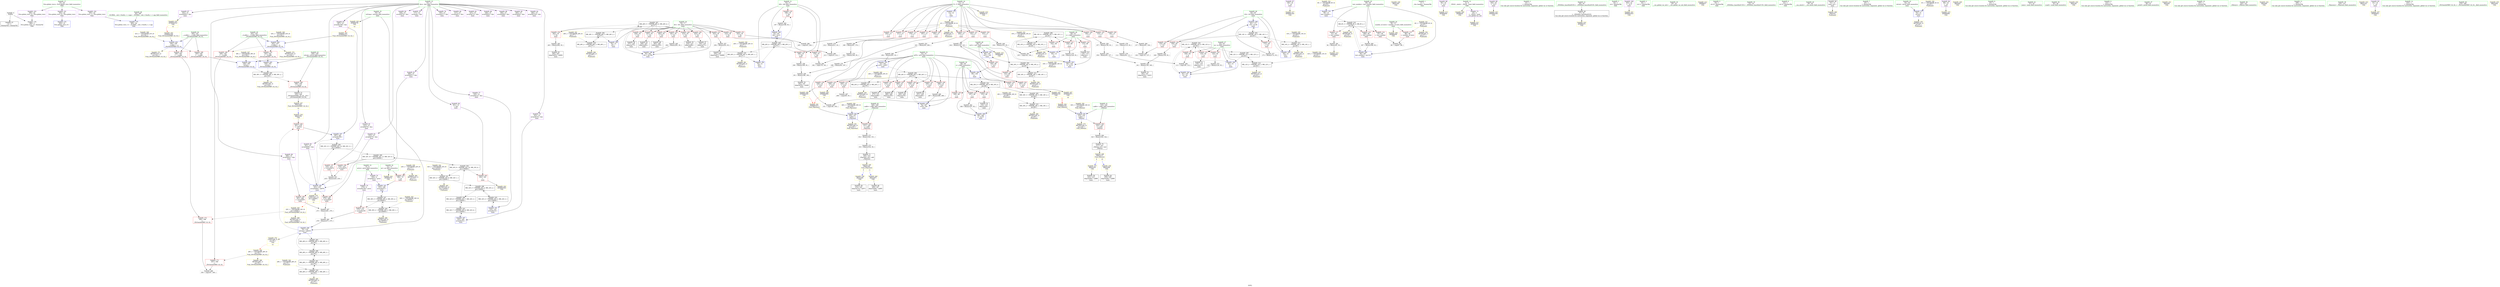 digraph "SVFG" {
	label="SVFG";

	Node0x55a9777dcea0 [shape=record,color=grey,label="{NodeID: 0\nNullPtr}"];
	Node0x55a9777dcea0 -> Node0x55a977801a90[style=solid];
	Node0x55a9777dcea0 -> Node0x55a97780a100[style=solid];
	Node0x55a97782b1d0 [shape=record,color=yellow,style=double,label="{NodeID: 346\n28V_1 = ENCHI(MR_28V_0)\npts\{79 \}\nFun[_ZSt3minIxERKT_S2_S2_]}"];
	Node0x55a97782b1d0 -> Node0x55a977809cc0[style=dashed];
	Node0x55a97782b1d0 -> Node0x55a97782d0c0[style=dashed];
	Node0x55a9778118b0 [shape=record,color=grey,label="{NodeID: 263\n263 = Binary(262, 93, )\n}"];
	Node0x55a9778118b0 -> Node0x55a9778035b0[style=solid];
	Node0x55a97780a470 [shape=record,color=blue,label="{NodeID: 180\n62\<--14\nm\<--\nmain\n}"];
	Node0x55a97780a470 -> Node0x55a977828370[style=dashed];
	Node0x55a977802470 [shape=record,color=purple,label="{NodeID: 97\n140\<--16\n\<--.str\nmain\n}"];
	Node0x55a977802470 -> Node0x55a97780d290[style=solid];
	Node0x55a9777ffcf0 [shape=record,color=green,label="{NodeID: 14\n8\<--9\nprice\<--price_field_insensitive\nGlob }"];
	Node0x55a9777ffcf0 -> Node0x55a977803d00[style=solid];
	Node0x55a9777ffcf0 -> Node0x55a977803dd0[style=solid];
	Node0x55a97782c8b0 [shape=record,color=yellow,style=double,label="{NodeID: 360\nRETMU(18V_2)\npts\{69 \}\nFun[main]}"];
	Node0x55a977812db0 [shape=record,color=grey,label="{NodeID: 277\n173 = Binary(172, 93, )\n}"];
	Node0x55a977812db0 -> Node0x55a97780abc0[style=solid];
	Node0x55a977805080 [shape=record,color=blue,label="{NodeID: 194\n76\<--14\ni61\<--\nmain\n}"];
	Node0x55a977805080 -> Node0x55a977822a70[style=dashed];
	Node0x55a977802040 [shape=record,color=red,label="{NodeID: 111\n187\<--13\n\<--P\nmain\n}"];
	Node0x55a977802040 -> Node0x55a977812930[style=solid];
	Node0x55a977800a00 [shape=record,color=green,label="{NodeID: 28\n64\<--65\ni16\<--i16_field_insensitive\nmain\n}"];
	Node0x55a977800a00 -> Node0x55a977807760[style=solid];
	Node0x55a977800a00 -> Node0x55a977807830[style=solid];
	Node0x55a977800a00 -> Node0x55a977807900[style=solid];
	Node0x55a977800a00 -> Node0x55a97780a7b0[style=solid];
	Node0x55a977800a00 -> Node0x55a97780abc0[style=solid];
	Node0x55a97782d550 [shape=record,color=yellow,style=double,label="{NodeID: 374\nCSMU(28V_5)\npts\{79 \}\nCS[]|{<s0>12}}"];
	Node0x55a97782d550:s0 -> Node0x55a97782b1d0[style=dashed,color=red];
	Node0x55a9778142b0 [shape=record,color=grey,label="{NodeID: 291\n105 = cmp(102, 104, )\n}"];
	Node0x55a977805be0 [shape=record,color=yellow,style=double,label="{NodeID: 208\nAPARM(56)\nCS[]}"];
	Node0x55a977807760 [shape=record,color=red,label="{NodeID: 125\n135\<--64\n\<--i16\nmain\n}"];
	Node0x55a977807760 -> Node0x55a9778139b0[style=solid];
	Node0x55a977801650 [shape=record,color=green,label="{NodeID: 42\n328\<--329\ni.addr\<--i.addr_field_insensitive\n_Z5prawyi\n}"];
	Node0x55a977801650 -> Node0x55a9778097e0[style=solid];
	Node0x55a977801650 -> Node0x55a977805700[style=solid];
	Node0x55a977822070 [shape=record,color=black,label="{NodeID: 305\nMR_18V_3 = PHI(MR_18V_5, MR_18V_2, )\npts\{69 \}\n}"];
	Node0x55a977822070 -> Node0x55a97780a950[style=dashed];
	Node0x55a977822070 -> Node0x55a977825670[style=dashed];
	Node0x55a97780d6a0 [shape=record,color=yellow,style=double,label="{NodeID: 222\nAPARM(302)\nCS[]}"];
	Node0x55a9778082c0 [shape=record,color=red,label="{NodeID: 139\n228\<--74\n\<--m55\nmain\n}"];
	Node0x55a9778082c0 -> Node0x55a97780d9e0[style=solid];
	Node0x55a977802e60 [shape=record,color=black,label="{NodeID: 56\n222\<--219\nidxprom69\<--call68\nmain\n}"];
	Node0x55a977826a70 [shape=record,color=black,label="{NodeID: 319\nMR_28V_2 = PHI(MR_28V_3, MR_28V_1, )\npts\{79 \}\n}"];
	Node0x55a977826a70 -> Node0x55a977820c70[style=dashed];
	Node0x55a977826a70 -> Node0x55a97782cd10[style=dashed];
	Node0x55a97780e040 [shape=record,color=yellow,style=double,label="{NodeID: 236\nARet(185)\nCS[]}"];
	Node0x55a977808e20 [shape=record,color=red,label="{NodeID: 153\n253\<--76\n\<--i61\nmain\n}"];
	Node0x55a977808e20 -> Node0x55a9778066b0[style=solid];
	Node0x55a9778039c0 [shape=record,color=black,label="{NodeID: 70\n317\<--323\n_Z4lewyi_ret\<--mul\n_Z4lewyi\n}"];
	Node0x55a9778039c0 -> Node0x55a97780f280[style=solid];
	Node0x55a97782a640 [shape=record,color=yellow,style=double,label="{NodeID: 333\n10V_1 = ENCHI(MR_10V_0)\npts\{61 \}\nFun[main]}"];
	Node0x55a97782a640 -> Node0x55a977824680[style=dashed];
	Node0x55a97780f520 [shape=record,color=grey,label="{NodeID: 250\n144 = Binary(142, 143, )\n}"];
	Node0x55a97780f520 -> Node0x55a97780a880[style=solid];
	Node0x55a977809980 [shape=record,color=red,label="{NodeID: 167\n348\<--340\n\<--__a.addr\n_ZSt3minIxERKT_S2_S2_\n}"];
	Node0x55a977809980 -> Node0x55a977809d90[style=solid];
	Node0x55a977804520 [shape=record,color=purple,label="{NodeID: 84\n238\<--10\narrayidx78\<--dyn\nmain\n}"];
	Node0x55a9777e0b00 [shape=record,color=green,label="{NodeID: 1\n7\<--1\n__dso_handle\<--dummyObj\nGlob }"];
	Node0x55a97782b2b0 [shape=record,color=yellow,style=double,label="{NodeID: 347\n39V_1 = ENCHI(MR_39V_0)\npts\{339 \}\nFun[_ZSt3minIxERKT_S2_S2_]}"];
	Node0x55a97782b2b0 -> Node0x55a977805970[style=dashed];
	Node0x55a97782b2b0 -> Node0x55a977805a40[style=dashed];
	Node0x55a977811a30 [shape=record,color=grey,label="{NodeID: 264\n323 = Binary(324, 322, )\n}"];
	Node0x55a977811a30 -> Node0x55a9778039c0[style=solid];
	Node0x55a97780a540 [shape=record,color=blue,label="{NodeID: 181\n120\<--122\narrayidx12\<--\nmain\n}"];
	Node0x55a97780a540 -> Node0x55a977828870[style=dashed];
	Node0x55a977802540 [shape=record,color=purple,label="{NodeID: 98\n94\<--18\n\<--.str.1\nmain\n}"];
	Node0x55a977802540 -> Node0x55a97780cf50[style=solid];
	Node0x55a9777ffdf0 [shape=record,color=green,label="{NodeID: 15\n10\<--12\ndyn\<--dyn_field_insensitive\nGlob }"];
	Node0x55a9777ffdf0 -> Node0x55a977803ea0[style=solid];
	Node0x55a9777ffdf0 -> Node0x55a977803f70[style=solid];
	Node0x55a9777ffdf0 -> Node0x55a977804040[style=solid];
	Node0x55a9777ffdf0 -> Node0x55a977804110[style=solid];
	Node0x55a9777ffdf0 -> Node0x55a9778041e0[style=solid];
	Node0x55a9777ffdf0 -> Node0x55a9778042b0[style=solid];
	Node0x55a9777ffdf0 -> Node0x55a977804380[style=solid];
	Node0x55a9777ffdf0 -> Node0x55a977804450[style=solid];
	Node0x55a9777ffdf0 -> Node0x55a977804520[style=solid];
	Node0x55a9777ffdf0 -> Node0x55a9778045f0[style=solid];
	Node0x55a9777ffdf0 -> Node0x55a9778046c0[style=solid];
	Node0x55a9777ffdf0 -> Node0x55a977804790[style=solid];
	Node0x55a9777ffdf0 -> Node0x55a977804860[style=solid];
	Node0x55a9777ffdf0 -> Node0x55a977804930[style=solid];
	Node0x55a9777ffdf0 -> Node0x55a977804a00[style=solid];
	Node0x55a9777ffdf0 -> Node0x55a977804ad0[style=solid];
	Node0x55a9777ffdf0 -> Node0x55a977804ba0[style=solid];
	Node0x55a9777ffdf0 -> Node0x55a977804c70[style=solid];
	Node0x55a9777ffdf0 -> Node0x55a977804d40[style=solid];
	Node0x55a97782c990 [shape=record,color=yellow,style=double,label="{NodeID: 361\nRETMU(20V_2)\npts\{71 \}\nFun[main]}"];
	Node0x55a977812f30 [shape=record,color=grey,label="{NodeID: 278\n111 = Binary(110, 93, )\n}"];
	Node0x55a977812f30 -> Node0x55a9778130b0[style=solid];
	Node0x55a977805150 [shape=record,color=blue,label="{NodeID: 195\n241\<--235\narrayidx80\<--add76\nmain\n}"];
	Node0x55a977805150 -> Node0x55a977809300[style=dashed];
	Node0x55a977805150 -> Node0x55a9778093d0[style=dashed];
	Node0x55a977805150 -> Node0x55a977809570[style=dashed];
	Node0x55a977805150 -> Node0x55a9778052f0[style=dashed];
	Node0x55a977805150 -> Node0x55a97781e970[style=dashed];
	Node0x55a977805150 -> Node0x55a97782d6b0[style=dashed];
	Node0x55a977802110 [shape=record,color=red,label="{NodeID: 112\n200\<--13\n\<--P\nmain\n}"];
	Node0x55a977802110 -> Node0x55a977805f30[style=solid];
	Node0x55a977800ad0 [shape=record,color=green,label="{NodeID: 29\n66\<--67\nm21\<--m21_field_insensitive\nmain\n}"];
	Node0x55a977800ad0 -> Node0x55a9778079d0[style=solid];
	Node0x55a977800ad0 -> Node0x55a977807aa0[style=solid];
	Node0x55a977800ad0 -> Node0x55a97780a880[style=solid];
	Node0x55a977800ad0 -> Node0x55a97780d360[style=solid];
	Node0x55a97782d6b0 [shape=record,color=yellow,style=double,label="{NodeID: 375\nCSMU(32V_11)\npts\{120000 \}\nCS[]|{<s0>12}}"];
	Node0x55a97782d6b0:s0 -> Node0x55a97782b0c0[style=dashed,color=red];
	Node0x55a977814430 [shape=record,color=grey,label="{NodeID: 292\n89 = cmp(87, 88, )\n}"];
	Node0x55a977805cb0 [shape=record,color=yellow,style=double,label="{NodeID: 209\nAPARM(4)\nCS[]}"];
	Node0x55a977807830 [shape=record,color=red,label="{NodeID: 126\n159\<--64\n\<--i16\nmain\n}"];
	Node0x55a977807830 -> Node0x55a977806230[style=solid];
	Node0x55a977801720 [shape=record,color=green,label="{NodeID: 43\n338\<--339\nretval\<--retval_field_insensitive\n_ZSt3minIxERKT_S2_S2_\n}"];
	Node0x55a977801720 -> Node0x55a9778098b0[style=solid];
	Node0x55a977801720 -> Node0x55a977805970[style=solid];
	Node0x55a977801720 -> Node0x55a977805a40[style=solid];
	Node0x55a977822570 [shape=record,color=black,label="{NodeID: 306\nMR_32V_6 = PHI(MR_32V_7, MR_32V_3, )\npts\{120000 \}\n}"];
	Node0x55a977822570 -> Node0x55a977821170[style=dashed];
	Node0x55a977822570 -> Node0x55a977827e70[style=dashed];
	Node0x55a97780d770 [shape=record,color=yellow,style=double,label="{NodeID: 223\nAPARM(184)\nCS[]}"];
	Node0x55a977808390 [shape=record,color=red,label="{NodeID: 140\n239\<--74\n\<--m55\nmain\n}"];
	Node0x55a977808390 -> Node0x55a9778031a0[style=solid];
	Node0x55a977802f30 [shape=record,color=black,label="{NodeID: 57\n226\<--225\nidxprom71\<--\nmain\n}"];
	Node0x55a977826f70 [shape=record,color=black,label="{NodeID: 320\nMR_30V_2 = PHI(MR_30V_3, MR_30V_1, )\npts\{90000 \}\n}"];
	Node0x55a977826f70 -> Node0x55a977829270[style=dashed];
	Node0x55a977826f70 -> Node0x55a97782cdf0[style=dashed];
	Node0x55a97780e0d0 [shape=record,color=yellow,style=double,label="{NodeID: 237\nARet(219)\nCS[]}"];
	Node0x55a97780e0d0 -> Node0x55a977802e60[style=solid];
	Node0x55a977808ef0 [shape=record,color=red,label="{NodeID: 154\n262\<--76\n\<--i61\nmain\n}"];
	Node0x55a977808ef0 -> Node0x55a9778118b0[style=solid];
	Node0x55a977803a90 [shape=record,color=black,label="{NodeID: 71\n326\<--333\n_Z5prawyi_ret\<--add\n_Z5prawyi\n}"];
	Node0x55a977803a90 -> Node0x55a97780eba0[style=solid];
	Node0x55a97782a720 [shape=record,color=yellow,style=double,label="{NodeID: 334\n12V_1 = ENCHI(MR_12V_0)\npts\{63 \}\nFun[main]}"];
	Node0x55a97782a720 -> Node0x55a977824770[style=dashed];
	Node0x55a97780f6a0 [shape=record,color=grey,label="{NodeID: 251\n235 = Binary(224, 234, )\n}"];
	Node0x55a97780f6a0 -> Node0x55a977805150[style=solid];
	Node0x55a977809a50 [shape=record,color=red,label="{NodeID: 168\n355\<--340\n\<--__a.addr\n_ZSt3minIxERKT_S2_S2_\n}"];
	Node0x55a977809a50 -> Node0x55a977805a40[style=solid];
	Node0x55a9778045f0 [shape=record,color=purple,label="{NodeID: 85\n241\<--10\narrayidx80\<--dyn\nmain\n}"];
	Node0x55a9778045f0 -> Node0x55a977805150[style=solid];
	Node0x55a9777e0b90 [shape=record,color=green,label="{NodeID: 2\n14\<--1\n\<--dummyObj\nCan only get source location for instruction, argument, global var or function.}"];
	Node0x55a97782b390 [shape=record,color=yellow,style=double,label="{NodeID: 348\n41V_1 = ENCHI(MR_41V_0)\npts\{341 \}\nFun[_ZSt3minIxERKT_S2_S2_]}"];
	Node0x55a97782b390 -> Node0x55a9778057d0[style=dashed];
	Node0x55a977811bb0 [shape=record,color=grey,label="{NodeID: 265\n292 = Binary(291, 93, )\n}"];
	Node0x55a977811bb0 -> Node0x55a9778053c0[style=solid];
	Node0x55a97780a610 [shape=record,color=blue,label="{NodeID: 182\n62\<--125\nm\<--inc\nmain\n}"];
	Node0x55a97780a610 -> Node0x55a977828370[style=dashed];
	Node0x55a977802610 [shape=record,color=purple,label="{NodeID: 99\n184\<--20\n\<--.str.2\nmain\n}"];
	Node0x55a977802610 -> Node0x55a97780d770[style=solid];
	Node0x55a9777ffef0 [shape=record,color=green,label="{NodeID: 16\n13\<--15\nP\<--P_field_insensitive\nGlob }"];
	Node0x55a9777ffef0 -> Node0x55a977802ab0[style=solid];
	Node0x55a9777ffef0 -> Node0x55a977801b60[style=solid];
	Node0x55a9777ffef0 -> Node0x55a977801c30[style=solid];
	Node0x55a9777ffef0 -> Node0x55a977801d00[style=solid];
	Node0x55a9777ffef0 -> Node0x55a977801dd0[style=solid];
	Node0x55a9777ffef0 -> Node0x55a977801ea0[style=solid];
	Node0x55a9777ffef0 -> Node0x55a977801f70[style=solid];
	Node0x55a9777ffef0 -> Node0x55a977802040[style=solid];
	Node0x55a9777ffef0 -> Node0x55a977802110[style=solid];
	Node0x55a9777ffef0 -> Node0x55a9778021e0[style=solid];
	Node0x55a9777ffef0 -> Node0x55a9778022b0[style=solid];
	Node0x55a9777ffef0 -> Node0x55a977809e60[style=solid];
	Node0x55a9777ffef0 -> Node0x55a97780d1c0[style=solid];
	Node0x55a97782ca70 [shape=record,color=yellow,style=double,label="{NodeID: 362\nRETMU(22V_1)\npts\{73 \}\nFun[main]}"];
	Node0x55a9778130b0 [shape=record,color=grey,label="{NodeID: 279\n112 = Binary(93, 111, )\n}"];
	Node0x55a9778130b0 -> Node0x55a977813830[style=solid];
	Node0x55a977805220 [shape=record,color=blue,label="{NodeID: 196\n78\<--276\nref.tmp\<--add101\nmain\n}"];
	Node0x55a977805220 -> Node0x55a977809570[style=dashed];
	Node0x55a977805220 -> Node0x55a97781e470[style=dashed];
	Node0x55a977805220 -> Node0x55a97782d550[style=dashed];
	Node0x55a9778021e0 [shape=record,color=red,label="{NodeID: 113\n211\<--13\n\<--P\nmain\n}"];
	Node0x55a9778021e0 -> Node0x55a977812c30[style=solid];
	Node0x55a977800ba0 [shape=record,color=green,label="{NodeID: 30\n68\<--69\nj\<--j_field_insensitive\nmain\n}"];
	Node0x55a977800ba0 -> Node0x55a977807b70[style=solid];
	Node0x55a977800ba0 -> Node0x55a977807c40[style=solid];
	Node0x55a977800ba0 -> Node0x55a977807d10[style=solid];
	Node0x55a977800ba0 -> Node0x55a97780a950[style=solid];
	Node0x55a977800ba0 -> Node0x55a97780aaf0[style=solid];
	Node0x55a97781e470 [shape=record,color=black,label="{NodeID: 293\nMR_28V_6 = PHI(MR_28V_5, MR_28V_4, )\npts\{79 \}\n}"];
	Node0x55a97781e470 -> Node0x55a977822f70[style=dashed];
	Node0x55a977805d80 [shape=record,color=yellow,style=double,label="{NodeID: 210\nAPARM(37)\nCS[]}"];
	Node0x55a977807900 [shape=record,color=red,label="{NodeID: 127\n172\<--64\n\<--i16\nmain\n}"];
	Node0x55a977807900 -> Node0x55a977812db0[style=solid];
	Node0x55a9778017f0 [shape=record,color=green,label="{NodeID: 44\n340\<--341\n__a.addr\<--__a.addr_field_insensitive\n_ZSt3minIxERKT_S2_S2_\n}"];
	Node0x55a9778017f0 -> Node0x55a977809980[style=solid];
	Node0x55a9778017f0 -> Node0x55a977809a50[style=solid];
	Node0x55a9778017f0 -> Node0x55a9778057d0[style=solid];
	Node0x55a977822a70 [shape=record,color=black,label="{NodeID: 307\nMR_26V_5 = PHI(MR_26V_6, MR_26V_4, )\npts\{77 \}\n}"];
	Node0x55a977822a70 -> Node0x55a977808940[style=dashed];
	Node0x55a977822a70 -> Node0x55a977808a10[style=dashed];
	Node0x55a977822a70 -> Node0x55a977808ae0[style=dashed];
	Node0x55a977822a70 -> Node0x55a977808bb0[style=dashed];
	Node0x55a977822a70 -> Node0x55a977808c80[style=dashed];
	Node0x55a977822a70 -> Node0x55a977808d50[style=dashed];
	Node0x55a977822a70 -> Node0x55a977808e20[style=dashed];
	Node0x55a977822a70 -> Node0x55a977808ef0[style=dashed];
	Node0x55a977822a70 -> Node0x55a977808fc0[style=dashed];
	Node0x55a977822a70 -> Node0x55a977809090[style=dashed];
	Node0x55a977822a70 -> Node0x55a9778053c0[style=dashed];
	Node0x55a977822a70 -> Node0x55a977820770[style=dashed];
	Node0x55a97780d840 [shape=record,color=yellow,style=double,label="{NodeID: 224\nAPARM(72)\nCS[]}"];
	Node0x55a977808460 [shape=record,color=red,label="{NodeID: 141\n250\<--74\n\<--m55\nmain\n}"];
	Node0x55a977808460 -> Node0x55a977803340[style=solid];
	Node0x55a977803000 [shape=record,color=black,label="{NodeID: 58\n232\<--229\nidxprom74\<--call73\nmain\n}"];
	Node0x55a977827470 [shape=record,color=black,label="{NodeID: 321\nMR_32V_2 = PHI(MR_32V_9, MR_32V_1, )\npts\{120000 \}\n}"];
	Node0x55a977827470 -> Node0x55a97781fd70[style=dashed];
	Node0x55a977827470 -> Node0x55a97782ced0[style=dashed];
	Node0x55a97780e160 [shape=record,color=yellow,style=double,label="{NodeID: 238\nARet(229)\nCS[]}"];
	Node0x55a97780e160 -> Node0x55a977803000[style=solid];
	Node0x55a977808fc0 [shape=record,color=red,label="{NodeID: 155\n282\<--76\n\<--i61\nmain\n}"];
	Node0x55a977808fc0 -> Node0x55a977803820[style=solid];
	Node0x55a977803b60 [shape=record,color=black,label="{NodeID: 72\n335\<--358\n_ZSt3minIxERKT_S2_S2__ret\<--\n_ZSt3minIxERKT_S2_S2_\n}"];
	Node0x55a977803b60 -> Node0x55a97780f190[style=solid];
	Node0x55a97782a800 [shape=record,color=yellow,style=double,label="{NodeID: 335\n14V_1 = ENCHI(MR_14V_0)\npts\{65 \}\nFun[main]}"];
	Node0x55a97782a800 -> Node0x55a977824c70[style=dashed];
	Node0x55a977805f30 [shape=record,color=grey,label="{NodeID: 252\n201 = Binary(93, 200, )\n}"];
	Node0x55a977805f30 -> Node0x55a977811d30[style=solid];
	Node0x55a977809b20 [shape=record,color=red,label="{NodeID: 169\n346\<--342\n\<--__b.addr\n_ZSt3minIxERKT_S2_S2_\n}"];
	Node0x55a977809b20 -> Node0x55a977809cc0[style=solid];
	Node0x55a9778046c0 [shape=record,color=purple,label="{NodeID: 86\n249\<--10\narrayidx83\<--dyn\nmain\n}"];
	Node0x55a9777e0c20 [shape=record,color=green,label="{NodeID: 3\n16\<--1\n.str\<--dummyObj\nGlob }"];
	Node0x55a97782b470 [shape=record,color=yellow,style=double,label="{NodeID: 349\n43V_1 = ENCHI(MR_43V_0)\npts\{343 \}\nFun[_ZSt3minIxERKT_S2_S2_]}"];
	Node0x55a97782b470 -> Node0x55a9778058a0[style=dashed];
	Node0x55a977811d30 [shape=record,color=grey,label="{NodeID: 266\n202 = Binary(201, 93, )\n}"];
	Node0x55a977811d30 -> Node0x55a977804fb0[style=solid];
	Node0x55a97780a6e0 [shape=record,color=blue,label="{NodeID: 183\n60\<--130\ni\<--inc14\nmain\n}"];
	Node0x55a97780a6e0 -> Node0x55a97781f370[style=dashed];
	Node0x55a9778026e0 [shape=record,color=purple,label="{NodeID: 100\n303\<--22\n\<--.str.3\nmain\n}"];
	Node0x55a9778026e0 -> Node0x55a97780d5d0[style=solid];
	Node0x55a9777ffff0 [shape=record,color=green,label="{NodeID: 17\n24\<--28\nllvm.global_ctors\<--llvm.global_ctors_field_insensitive\nGlob }"];
	Node0x55a9777ffff0 -> Node0x55a9778027b0[style=solid];
	Node0x55a9777ffff0 -> Node0x55a9778028b0[style=solid];
	Node0x55a9777ffff0 -> Node0x55a9778029b0[style=solid];
	Node0x55a97782cb50 [shape=record,color=yellow,style=double,label="{NodeID: 363\nRETMU(24V_2)\npts\{75 \}\nFun[main]}"];
	Node0x55a977813230 [shape=record,color=grey,label="{NodeID: 280\n180 = Binary(93, 179, )\n}"];
	Node0x55a977813230 -> Node0x55a977812330[style=solid];
	Node0x55a9778052f0 [shape=record,color=blue,label="{NodeID: 197\n287\<--281\narrayidx106\<--\nmain\n}"];
	Node0x55a9778052f0 -> Node0x55a97781e970[style=dashed];
	Node0x55a9778022b0 [shape=record,color=red,label="{NodeID: 114\n244\<--13\n\<--P\nmain\n}"];
	Node0x55a9778022b0 -> Node0x55a977813b30[style=solid];
	Node0x55a977800c70 [shape=record,color=green,label="{NodeID: 31\n70\<--71\ni40\<--i40_field_insensitive\nmain\n}"];
	Node0x55a977800c70 -> Node0x55a977807de0[style=solid];
	Node0x55a977800c70 -> Node0x55a977807eb0[style=solid];
	Node0x55a977800c70 -> Node0x55a977807f80[style=solid];
	Node0x55a977800c70 -> Node0x55a97780ac90[style=solid];
	Node0x55a977800c70 -> Node0x55a977804ee0[style=solid];
	Node0x55a97781e970 [shape=record,color=black,label="{NodeID: 294\nMR_32V_13 = PHI(MR_32V_12, MR_32V_11, )\npts\{120000 \}\n}"];
	Node0x55a97781e970 -> Node0x55a977823470[style=dashed];
	Node0x55a977805e50 [shape=record,color=yellow,style=double,label="{NodeID: 211\nAPARM(35)\nCS[]}"];
	Node0x55a9778079d0 [shape=record,color=red,label="{NodeID: 128\n143\<--66\n\<--m21\nmain\n}"];
	Node0x55a9778079d0 -> Node0x55a97780f520[style=solid];
	Node0x55a9778018c0 [shape=record,color=green,label="{NodeID: 45\n342\<--343\n__b.addr\<--__b.addr_field_insensitive\n_ZSt3minIxERKT_S2_S2_\n}"];
	Node0x55a9778018c0 -> Node0x55a977809b20[style=solid];
	Node0x55a9778018c0 -> Node0x55a977809bf0[style=solid];
	Node0x55a9778018c0 -> Node0x55a9778058a0[style=solid];
	Node0x55a977822f70 [shape=record,color=black,label="{NodeID: 308\nMR_28V_4 = PHI(MR_28V_6, MR_28V_3, )\npts\{79 \}\n}"];
	Node0x55a977822f70 -> Node0x55a977805220[style=dashed];
	Node0x55a977822f70 -> Node0x55a97781e470[style=dashed];
	Node0x55a977822f70 -> Node0x55a977820c70[style=dashed];
	Node0x55a97780d910 [shape=record,color=yellow,style=double,label="{NodeID: 225\nAPARM(218)\nCS[]|{<s0>8}}"];
	Node0x55a97780d910:s0 -> Node0x55a97780ea80[style=solid,color=red];
	Node0x55a977808530 [shape=record,color=red,label="{NodeID: 142\n257\<--74\n\<--m55\nmain\n}"];
	Node0x55a977808530 -> Node0x55a97780dab0[style=solid];
	Node0x55a9778030d0 [shape=record,color=black,label="{NodeID: 59\n237\<--236\nidxprom77\<--\nmain\n}"];
	Node0x55a977827970 [shape=record,color=black,label="{NodeID: 322\nMR_18V_5 = PHI(MR_18V_6, MR_18V_4, )\npts\{69 \}\n}"];
	Node0x55a977827970 -> Node0x55a977807b70[style=dashed];
	Node0x55a977827970 -> Node0x55a977807c40[style=dashed];
	Node0x55a977827970 -> Node0x55a977807d10[style=dashed];
	Node0x55a977827970 -> Node0x55a97780aaf0[style=dashed];
	Node0x55a977827970 -> Node0x55a977822070[style=dashed];
	Node0x55a97780e1f0 [shape=record,color=yellow,style=double,label="{NodeID: 239\nARet(258)\nCS[]}"];
	Node0x55a97780e1f0 -> Node0x55a9778034e0[style=solid];
	Node0x55a977809090 [shape=record,color=red,label="{NodeID: 156\n291\<--76\n\<--i61\nmain\n}"];
	Node0x55a977809090 -> Node0x55a977811bb0[style=solid];
	Node0x55a977803c30 [shape=record,color=purple,label="{NodeID: 73\n35\<--4\n\<--_ZStL8__ioinit\n__cxx_global_var_init\n}"];
	Node0x55a977803c30 -> Node0x55a977805e50[style=solid];
	Node0x55a97782a8e0 [shape=record,color=yellow,style=double,label="{NodeID: 336\n16V_1 = ENCHI(MR_16V_0)\npts\{67 \}\nFun[main]}"];
	Node0x55a97782a8e0 -> Node0x55a977825170[style=dashed];
	Node0x55a9778060b0 [shape=record,color=grey,label="{NodeID: 253\n161 = Binary(158, 160, )\n}"];
	Node0x55a9778060b0 -> Node0x55a977802bf0[style=solid];
	Node0x55a977809bf0 [shape=record,color=red,label="{NodeID: 170\n352\<--342\n\<--__b.addr\n_ZSt3minIxERKT_S2_S2_\n}"];
	Node0x55a977809bf0 -> Node0x55a977805970[style=solid];
	Node0x55a977804790 [shape=record,color=purple,label="{NodeID: 87\n252\<--10\narrayidx85\<--dyn\nmain\n}"];
	Node0x55a977804790 -> Node0x55a97780d430[style=solid];
	Node0x55a9777e0cb0 [shape=record,color=green,label="{NodeID: 4\n18\<--1\n.str.1\<--dummyObj\nGlob }"];
	Node0x55a97782b550 [shape=record,color=yellow,style=double,label="{NodeID: 350\n34V_1 = ENCHI(MR_34V_0)\npts\{320 \}\nFun[_Z4lewyi]}"];
	Node0x55a97782b550 -> Node0x55a977805630[style=dashed];
	Node0x55a977811eb0 [shape=record,color=grey,label="{NodeID: 267\n271 = Binary(261, 270, )\n}"];
	Node0x55a977811eb0 -> Node0x55a977813530[style=solid];
	Node0x55a97780a7b0 [shape=record,color=blue,label="{NodeID: 184\n64\<--14\ni16\<--\nmain\n}"];
	Node0x55a97780a7b0 -> Node0x55a977821670[style=dashed];
	Node0x55a9778027b0 [shape=record,color=purple,label="{NodeID: 101\n364\<--24\nllvm.global_ctors_0\<--llvm.global_ctors\nGlob }"];
	Node0x55a9778027b0 -> Node0x55a977809f30[style=solid];
	Node0x55a9778000f0 [shape=record,color=green,label="{NodeID: 18\n29\<--30\n__cxx_global_var_init\<--__cxx_global_var_init_field_insensitive\n}"];
	Node0x55a97782cc30 [shape=record,color=yellow,style=double,label="{NodeID: 364\nRETMU(26V_2)\npts\{77 \}\nFun[main]}"];
	Node0x55a9778133b0 [shape=record,color=grey,label="{NodeID: 281\n92 = Binary(91, 93, )\n}"];
	Node0x55a9778133b0 -> Node0x55a97780d020[style=solid];
	Node0x55a9778053c0 [shape=record,color=blue,label="{NodeID: 198\n76\<--292\ni61\<--inc108\nmain\n}"];
	Node0x55a9778053c0 -> Node0x55a977822a70[style=dashed];
	Node0x55a977806f40 [shape=record,color=red,label="{NodeID: 115\n88\<--56\n\<--number_of_tests\nmain\n}"];
	Node0x55a977806f40 -> Node0x55a977814430[style=solid];
	Node0x55a977800d40 [shape=record,color=green,label="{NodeID: 32\n72\<--73\npr\<--pr_field_insensitive\nmain\n}"];
	Node0x55a977800d40 -> Node0x55a977808050[style=solid];
	Node0x55a977800d40 -> Node0x55a97780d840[style=solid];
	Node0x55a97781ee70 [shape=record,color=black,label="{NodeID: 295\nMR_39V_3 = PHI(MR_39V_4, MR_39V_2, )\npts\{339 \}\n}"];
	Node0x55a97781ee70 -> Node0x55a9778098b0[style=dashed];
	Node0x55a97781ee70 -> Node0x55a97782d1a0[style=dashed];
	Node0x55a97780ce80 [shape=record,color=yellow,style=double,label="{NodeID: 212\nAPARM(7)\nCS[]}"];
	Node0x55a977807aa0 [shape=record,color=red,label="{NodeID: 129\n146\<--66\n\<--m21\nmain\n}"];
	Node0x55a977807aa0 -> Node0x55a97780a950[style=solid];
	Node0x55a977801990 [shape=record,color=green,label="{NodeID: 46\n26\<--360\n_GLOBAL__sub_I_Onufry_1_1.cpp\<--_GLOBAL__sub_I_Onufry_1_1.cpp_field_insensitive\n}"];
	Node0x55a977801990 -> Node0x55a97780a000[style=solid];
	Node0x55a977823470 [shape=record,color=black,label="{NodeID: 309\nMR_32V_10 = PHI(MR_32V_13, MR_32V_9, )\npts\{120000 \}\n}"];
	Node0x55a977823470 -> Node0x55a977809160[style=dashed];
	Node0x55a977823470 -> Node0x55a977809230[style=dashed];
	Node0x55a977823470 -> Node0x55a977805150[style=dashed];
	Node0x55a977823470 -> Node0x55a977821170[style=dashed];
	Node0x55a97780d9e0 [shape=record,color=yellow,style=double,label="{NodeID: 226\nAPARM(228)\nCS[]|{<s0>9}}"];
	Node0x55a97780d9e0:s0 -> Node0x55a97780e370[style=solid,color=red];
	Node0x55a977808600 [shape=record,color=red,label="{NodeID: 143\n266\<--74\n\<--m55\nmain\n}"];
	Node0x55a977808600 -> Node0x55a97780db80[style=solid];
	Node0x55a9778031a0 [shape=record,color=black,label="{NodeID: 60\n240\<--239\nidxprom79\<--\nmain\n}"];
	Node0x55a977827e70 [shape=record,color=black,label="{NodeID: 323\nMR_32V_7 = PHI(MR_32V_8, MR_32V_6, )\npts\{120000 \}\n}"];
	Node0x55a977827e70 -> Node0x55a97780aa20[style=dashed];
	Node0x55a977827e70 -> Node0x55a977822570[style=dashed];
	Node0x55a97780e280 [shape=record,color=yellow,style=double,label="{NodeID: 240\nARet(267)\nCS[]}"];
	Node0x55a97780e280 -> Node0x55a977803680[style=solid];
	Node0x55a977809160 [shape=record,color=red,label="{NodeID: 157\n224\<--223\n\<--arrayidx70\nmain\n}"];
	Node0x55a977809160 -> Node0x55a97780f6a0[style=solid];
	Node0x55a977803d00 [shape=record,color=purple,label="{NodeID: 74\n193\<--8\narrayidx51\<--price\nmain\n}"];
	Node0x55a977803d00 -> Node0x55a97780ad60[style=solid];
	Node0x55a97782a9c0 [shape=record,color=yellow,style=double,label="{NodeID: 337\n18V_1 = ENCHI(MR_18V_0)\npts\{69 \}\nFun[main]}"];
	Node0x55a97782a9c0 -> Node0x55a977825670[style=dashed];
	Node0x55a977806230 [shape=record,color=grey,label="{NodeID: 254\n160 = Binary(159, 93, )\n}"];
	Node0x55a977806230 -> Node0x55a9778060b0[style=solid];
	Node0x55a977809cc0 [shape=record,color=red,label="{NodeID: 171\n347\<--346\n\<--\n_ZSt3minIxERKT_S2_S2_\n}"];
	Node0x55a977809cc0 -> Node0x55a977813e30[style=solid];
	Node0x55a977804860 [shape=record,color=purple,label="{NodeID: 88\n256\<--10\narrayidx88\<--dyn\nmain\n}"];
	Node0x55a9777ff7e0 [shape=record,color=green,label="{NodeID: 5\n20\<--1\n.str.2\<--dummyObj\nGlob }"];
	Node0x55a97782b660 [shape=record,color=yellow,style=double,label="{NodeID: 351\nRETMU(36V_2)\npts\{329 \}\nFun[_Z5prawyi]}"];
	Node0x55a977812030 [shape=record,color=grey,label="{NodeID: 268\n297 = Binary(296, 298, )\n}"];
	Node0x55a977812030 -> Node0x55a977805490[style=solid];
	Node0x55a97780a880 [shape=record,color=blue,label="{NodeID: 185\n66\<--144\nm21\<--sub\nmain\n}"];
	Node0x55a97780a880 -> Node0x55a977807aa0[style=dashed];
	Node0x55a97780a880 -> Node0x55a977821b70[style=dashed];
	Node0x55a9778028b0 [shape=record,color=purple,label="{NodeID: 102\n365\<--24\nllvm.global_ctors_1\<--llvm.global_ctors\nGlob }"];
	Node0x55a9778028b0 -> Node0x55a97780a000[style=solid];
	Node0x55a9778001f0 [shape=record,color=green,label="{NodeID: 19\n33\<--34\n_ZNSt8ios_base4InitC1Ev\<--_ZNSt8ios_base4InitC1Ev_field_insensitive\n}"];
	Node0x55a97782cd10 [shape=record,color=yellow,style=double,label="{NodeID: 365\nRETMU(28V_2)\npts\{79 \}\nFun[main]}"];
	Node0x55a977813530 [shape=record,color=grey,label="{NodeID: 282\n276 = Binary(271, 275, )\n}"];
	Node0x55a977813530 -> Node0x55a977805220[style=solid];
	Node0x55a977805490 [shape=record,color=blue,label="{NodeID: 199\n74\<--297\nm55\<--dec\nmain\n}"];
	Node0x55a977805490 -> Node0x55a977820270[style=dashed];
	Node0x55a977807010 [shape=record,color=red,label="{NodeID: 116\n87\<--58\n\<--test_number\nmain\n}"];
	Node0x55a977807010 -> Node0x55a977814430[style=solid];
	Node0x55a977800e10 [shape=record,color=green,label="{NodeID: 33\n74\<--75\nm55\<--m55_field_insensitive\nmain\n}"];
	Node0x55a977800e10 -> Node0x55a977808120[style=solid];
	Node0x55a977800e10 -> Node0x55a9778081f0[style=solid];
	Node0x55a977800e10 -> Node0x55a9778082c0[style=solid];
	Node0x55a977800e10 -> Node0x55a977808390[style=solid];
	Node0x55a977800e10 -> Node0x55a977808460[style=solid];
	Node0x55a977800e10 -> Node0x55a977808530[style=solid];
	Node0x55a977800e10 -> Node0x55a977808600[style=solid];
	Node0x55a977800e10 -> Node0x55a9778086d0[style=solid];
	Node0x55a977800e10 -> Node0x55a9778087a0[style=solid];
	Node0x55a977800e10 -> Node0x55a977808870[style=solid];
	Node0x55a977800e10 -> Node0x55a977804fb0[style=solid];
	Node0x55a977800e10 -> Node0x55a977805490[style=solid];
	Node0x55a97781f370 [shape=record,color=black,label="{NodeID: 296\nMR_10V_4 = PHI(MR_10V_5, MR_10V_3, )\npts\{61 \}\n}"];
	Node0x55a97781f370 -> Node0x55a977807280[style=dashed];
	Node0x55a97781f370 -> Node0x55a977807350[style=dashed];
	Node0x55a97781f370 -> Node0x55a977807420[style=dashed];
	Node0x55a97781f370 -> Node0x55a97780a6e0[style=dashed];
	Node0x55a97781f370 -> Node0x55a977824680[style=dashed];
	Node0x55a97780cf50 [shape=record,color=yellow,style=double,label="{NodeID: 213\nAPARM(94)\nCS[]}"];
	Node0x55a977807b70 [shape=record,color=red,label="{NodeID: 130\n149\<--68\n\<--j\nmain\n}"];
	Node0x55a977807b70 -> Node0x55a9778136b0[style=solid];
	Node0x55a977801a90 [shape=record,color=black,label="{NodeID: 47\n2\<--3\ndummyVal\<--dummyVal\n}"];
	Node0x55a977823970 [shape=record,color=black,label="{NodeID: 310\nMR_8V_3 = PHI(MR_8V_4, MR_8V_2, )\npts\{59 \}\n}"];
	Node0x55a977823970 -> Node0x55a977807010[style=dashed];
	Node0x55a977823970 -> Node0x55a9778070e0[style=dashed];
	Node0x55a977823970 -> Node0x55a9778071b0[style=dashed];
	Node0x55a977823970 -> Node0x55a977805560[style=dashed];
	Node0x55a977823970 -> Node0x55a97782c450[style=dashed];
	Node0x55a97780dab0 [shape=record,color=yellow,style=double,label="{NodeID: 227\nAPARM(257)\nCS[]|{<s0>10}}"];
	Node0x55a97780dab0:s0 -> Node0x55a97780ea80[style=solid,color=red];
	Node0x55a9778086d0 [shape=record,color=red,label="{NodeID: 144\n272\<--74\n\<--m55\nmain\n}"];
	Node0x55a9778086d0 -> Node0x55a977803750[style=solid];
	Node0x55a977803270 [shape=record,color=black,label="{NodeID: 61\n248\<--247\nidxprom82\<--\nmain\n}"];
	Node0x55a977828370 [shape=record,color=black,label="{NodeID: 324\nMR_12V_5 = PHI(MR_12V_6, MR_12V_4, )\npts\{63 \}\n}"];
	Node0x55a977828370 -> Node0x55a9778074f0[style=dashed];
	Node0x55a977828370 -> Node0x55a9778075c0[style=dashed];
	Node0x55a977828370 -> Node0x55a977807690[style=dashed];
	Node0x55a977828370 -> Node0x55a97780a610[style=dashed];
	Node0x55a977828370 -> Node0x55a97781f870[style=dashed];
	Node0x55a97780e370 [shape=record,color=yellow,style=double,label="{NodeID: 241\nFPARM(327)\nFun[_Z5prawyi]}"];
	Node0x55a97780e370 -> Node0x55a977805700[style=solid];
	Node0x55a977809230 [shape=record,color=red,label="{NodeID: 158\n234\<--233\n\<--arrayidx75\nmain\n}"];
	Node0x55a977809230 -> Node0x55a97780f6a0[style=solid];
	Node0x55a977803dd0 [shape=record,color=purple,label="{NodeID: 75\n274\<--8\narrayidx100\<--price\nmain\n}"];
	Node0x55a977803dd0 -> Node0x55a9778094a0[style=solid];
	Node0x55a97782aaa0 [shape=record,color=yellow,style=double,label="{NodeID: 338\n20V_1 = ENCHI(MR_20V_0)\npts\{71 \}\nFun[main]}"];
	Node0x55a97782aaa0 -> Node0x55a977825b70[style=dashed];
	Node0x55a9778063b0 [shape=record,color=grey,label="{NodeID: 255\n158 = Binary(93, 157, )\n}"];
	Node0x55a9778063b0 -> Node0x55a9778060b0[style=solid];
	Node0x55a977809d90 [shape=record,color=red,label="{NodeID: 172\n349\<--348\n\<--\n_ZSt3minIxERKT_S2_S2_\n}"];
	Node0x55a977809d90 -> Node0x55a977813e30[style=solid];
	Node0x55a977804930 [shape=record,color=purple,label="{NodeID: 89\n260\<--10\narrayidx91\<--dyn\nmain\n}"];
	Node0x55a977804930 -> Node0x55a977809300[style=solid];
	Node0x55a9777ff870 [shape=record,color=green,label="{NodeID: 6\n22\<--1\n.str.3\<--dummyObj\nGlob }"];
	Node0x55a97782c180 [shape=record,color=yellow,style=double,label="{NodeID: 352\nRETMU(2V_1)\npts\{15 \}\nFun[main]}"];
	Node0x55a9778121b0 [shape=record,color=grey,label="{NodeID: 269\n307 = Binary(306, 93, )\n}"];
	Node0x55a9778121b0 -> Node0x55a977805560[style=solid];
	Node0x55a97780a950 [shape=record,color=blue,label="{NodeID: 186\n68\<--146\nj\<--\nmain\n}"];
	Node0x55a97780a950 -> Node0x55a977827970[style=dashed];
	Node0x55a9778029b0 [shape=record,color=purple,label="{NodeID: 103\n366\<--24\nllvm.global_ctors_2\<--llvm.global_ctors\nGlob }"];
	Node0x55a9778029b0 -> Node0x55a97780a100[style=solid];
	Node0x55a9778002f0 [shape=record,color=green,label="{NodeID: 20\n39\<--40\n__cxa_atexit\<--__cxa_atexit_field_insensitive\n}"];
	Node0x55a97782cdf0 [shape=record,color=yellow,style=double,label="{NodeID: 366\nRETMU(30V_2)\npts\{90000 \}\nFun[main]}"];
	Node0x55a9778136b0 [shape=record,color=grey,label="{NodeID: 283\n151 = cmp(149, 150, )\n}"];
	Node0x55a977805560 [shape=record,color=blue,label="{NodeID: 200\n58\<--307\ntest_number\<--inc114\nmain\n}"];
	Node0x55a977805560 -> Node0x55a977823970[style=dashed];
	Node0x55a9778070e0 [shape=record,color=red,label="{NodeID: 117\n91\<--58\n\<--test_number\nmain\n}"];
	Node0x55a9778070e0 -> Node0x55a9778133b0[style=solid];
	Node0x55a977800ee0 [shape=record,color=green,label="{NodeID: 34\n76\<--77\ni61\<--i61_field_insensitive\nmain\n}"];
	Node0x55a977800ee0 -> Node0x55a977808940[style=solid];
	Node0x55a977800ee0 -> Node0x55a977808a10[style=solid];
	Node0x55a977800ee0 -> Node0x55a977808ae0[style=solid];
	Node0x55a977800ee0 -> Node0x55a977808bb0[style=solid];
	Node0x55a977800ee0 -> Node0x55a977808c80[style=solid];
	Node0x55a977800ee0 -> Node0x55a977808d50[style=solid];
	Node0x55a977800ee0 -> Node0x55a977808e20[style=solid];
	Node0x55a977800ee0 -> Node0x55a977808ef0[style=solid];
	Node0x55a977800ee0 -> Node0x55a977808fc0[style=solid];
	Node0x55a977800ee0 -> Node0x55a977809090[style=solid];
	Node0x55a977800ee0 -> Node0x55a977805080[style=solid];
	Node0x55a977800ee0 -> Node0x55a9778053c0[style=solid];
	Node0x55a97781f870 [shape=record,color=black,label="{NodeID: 297\nMR_12V_3 = PHI(MR_12V_5, MR_12V_2, )\npts\{63 \}\n}"];
	Node0x55a97781f870 -> Node0x55a97780a470[style=dashed];
	Node0x55a97781f870 -> Node0x55a977824770[style=dashed];
	Node0x55a97780d020 [shape=record,color=yellow,style=double,label="{NodeID: 214\nAPARM(92)\nCS[]}"];
	Node0x55a977807c40 [shape=record,color=red,label="{NodeID: 131\n153\<--68\n\<--j\nmain\n}"];
	Node0x55a977807c40 -> Node0x55a9777e1d00[style=solid];
	Node0x55a9777e1990 [shape=record,color=black,label="{NodeID: 48\n53\<--14\nmain_ret\<--\nmain\n}"];
	Node0x55a9777e1990 -> Node0x55a97780f0d0[style=solid];
	Node0x55a977824680 [shape=record,color=black,label="{NodeID: 311\nMR_10V_2 = PHI(MR_10V_4, MR_10V_1, )\npts\{61 \}\n}"];
	Node0x55a977824680 -> Node0x55a97780a3a0[style=dashed];
	Node0x55a977824680 -> Node0x55a97782c530[style=dashed];
	Node0x55a97780db80 [shape=record,color=yellow,style=double,label="{NodeID: 228\nAPARM(266)\nCS[]|{<s0>11}}"];
	Node0x55a97780db80:s0 -> Node0x55a97780e370[style=solid,color=red];
	Node0x55a9778087a0 [shape=record,color=red,label="{NodeID: 145\n285\<--74\n\<--m55\nmain\n}"];
	Node0x55a9778087a0 -> Node0x55a9778038f0[style=solid];
	Node0x55a977803340 [shape=record,color=black,label="{NodeID: 62\n251\<--250\nidxprom84\<--\nmain\n}"];
	Node0x55a977828870 [shape=record,color=black,label="{NodeID: 325\nMR_32V_4 = PHI(MR_32V_5, MR_32V_3, )\npts\{120000 \}\n}"];
	Node0x55a977828870 -> Node0x55a97780a540[style=dashed];
	Node0x55a977828870 -> Node0x55a97781fd70[style=dashed];
	Node0x55a97780e8a0 [shape=record,color=yellow,style=double,label="{NodeID: 242\nFPARM(336)\nFun[_ZSt3minIxERKT_S2_S2_]}"];
	Node0x55a97780e8a0 -> Node0x55a9778057d0[style=solid];
	Node0x55a977809300 [shape=record,color=red,label="{NodeID: 159\n261\<--260\n\<--arrayidx91\nmain\n}"];
	Node0x55a977809300 -> Node0x55a977811eb0[style=solid];
	Node0x55a977803ea0 [shape=record,color=purple,label="{NodeID: 76\n117\<--10\narrayidx\<--dyn\nmain\n}"];
	Node0x55a97782ab80 [shape=record,color=yellow,style=double,label="{NodeID: 339\n22V_1 = ENCHI(MR_22V_0)\npts\{73 \}\nFun[main]}"];
	Node0x55a97782ab80 -> Node0x55a977808050[style=dashed];
	Node0x55a97782ab80 -> Node0x55a97782ca70[style=dashed];
	Node0x55a977806530 [shape=record,color=grey,label="{NodeID: 256\n157 = Binary(156, 93, )\n}"];
	Node0x55a977806530 -> Node0x55a9778063b0[style=solid];
	Node0x55a977809e60 [shape=record,color=blue,label="{NodeID: 173\n13\<--14\nP\<--\nGlob }"];
	Node0x55a977809e60 -> Node0x55a97782a290[style=dashed];
	Node0x55a977804a00 [shape=record,color=purple,label="{NodeID: 90\n265\<--10\narrayidx94\<--dyn\nmain\n}"];
	Node0x55a9777ff900 [shape=record,color=green,label="{NodeID: 7\n25\<--1\n\<--dummyObj\nCan only get source location for instruction, argument, global var or function.}"];
	Node0x55a97782c290 [shape=record,color=yellow,style=double,label="{NodeID: 353\nRETMU(4V_2)\npts\{55 \}\nFun[main]}"];
	Node0x55a977812330 [shape=record,color=grey,label="{NodeID: 270\n181 = Binary(180, 93, )\n}"];
	Node0x55a977812330 -> Node0x55a977814130[style=solid];
	Node0x55a97780aa20 [shape=record,color=blue,label="{NodeID: 187\n163\<--165\narrayidx33\<--\nmain\n}"];
	Node0x55a97780aa20 -> Node0x55a977827e70[style=dashed];
	Node0x55a977802ab0 [shape=record,color=red,label="{NodeID: 104\n103\<--13\n\<--P\nmain\n}"];
	Node0x55a977802ab0 -> Node0x55a97780f3a0[style=solid];
	Node0x55a9778003f0 [shape=record,color=green,label="{NodeID: 21\n38\<--44\n_ZNSt8ios_base4InitD1Ev\<--_ZNSt8ios_base4InitD1Ev_field_insensitive\n}"];
	Node0x55a9778003f0 -> Node0x55a9777e1a60[style=solid];
	Node0x55a97782ced0 [shape=record,color=yellow,style=double,label="{NodeID: 367\nRETMU(32V_2)\npts\{120000 \}\nFun[main]}"];
	Node0x55a977813830 [shape=record,color=grey,label="{NodeID: 284\n113 = cmp(109, 112, )\n}"];
	Node0x55a977805630 [shape=record,color=blue,label="{NodeID: 201\n319\<--318\ni.addr\<--i\n_Z4lewyi\n}"];
	Node0x55a977805630 -> Node0x55a977809710[style=dashed];
	Node0x55a977805630 -> Node0x55a97782d440[style=dashed];
	Node0x55a9778071b0 [shape=record,color=red,label="{NodeID: 118\n306\<--58\n\<--test_number\nmain\n}"];
	Node0x55a9778071b0 -> Node0x55a9778121b0[style=solid];
	Node0x55a977800fb0 [shape=record,color=green,label="{NodeID: 35\n78\<--79\nref.tmp\<--ref.tmp_field_insensitive\nmain\n}"];
	Node0x55a977800fb0 -> Node0x55a977805220[style=solid];
	Node0x55a977800fb0 -> Node0x55a97780d500[style=solid];
	Node0x55a97781fd70 [shape=record,color=black,label="{NodeID: 298\nMR_32V_3 = PHI(MR_32V_4, MR_32V_2, )\npts\{120000 \}\n}"];
	Node0x55a97781fd70 -> Node0x55a977822570[style=dashed];
	Node0x55a97781fd70 -> Node0x55a977828870[style=dashed];
	Node0x55a97780d0f0 [shape=record,color=yellow,style=double,label="{NodeID: 215\nAPARM(98)\nCS[]}"];
	Node0x55a977807d10 [shape=record,color=red,label="{NodeID: 132\n167\<--68\n\<--j\nmain\n}"];
	Node0x55a977807d10 -> Node0x55a977806cb0[style=solid];
	Node0x55a9777e1a60 [shape=record,color=black,label="{NodeID: 49\n37\<--38\n\<--_ZNSt8ios_base4InitD1Ev\nCan only get source location for instruction, argument, global var or function.}"];
	Node0x55a9777e1a60 -> Node0x55a977805d80[style=solid];
	Node0x55a977824770 [shape=record,color=black,label="{NodeID: 312\nMR_12V_2 = PHI(MR_12V_3, MR_12V_1, )\npts\{63 \}\n}"];
	Node0x55a977824770 -> Node0x55a97781f870[style=dashed];
	Node0x55a977824770 -> Node0x55a97782c610[style=dashed];
	Node0x55a97780dc50 [shape=record,color=yellow,style=double,label="{NodeID: 229\nARet(82)\nCS[]}"];
	Node0x55a977808870 [shape=record,color=red,label="{NodeID: 146\n296\<--74\n\<--m55\nmain\n}"];
	Node0x55a977808870 -> Node0x55a977812030[style=solid];
	Node0x55a977803410 [shape=record,color=black,label="{NodeID: 63\n255\<--254\nidxprom87\<--add86\nmain\n}"];
	Node0x55a977828d70 [shape=record,color=black,label="{NodeID: 326\nMR_20V_4 = PHI(MR_20V_5, MR_20V_3, )\npts\{71 \}\n}"];
	Node0x55a977828d70 -> Node0x55a977807de0[style=dashed];
	Node0x55a977828d70 -> Node0x55a977807eb0[style=dashed];
	Node0x55a977828d70 -> Node0x55a977807f80[style=dashed];
	Node0x55a977828d70 -> Node0x55a977804ee0[style=dashed];
	Node0x55a977828d70 -> Node0x55a977825b70[style=dashed];
	Node0x55a97780e960 [shape=record,color=yellow,style=double,label="{NodeID: 243\nFPARM(337)\nFun[_ZSt3minIxERKT_S2_S2_]}"];
	Node0x55a97780e960 -> Node0x55a9778058a0[style=solid];
	Node0x55a9778093d0 [shape=record,color=red,label="{NodeID: 160\n270\<--269\n\<--arrayidx97\nmain\n}"];
	Node0x55a9778093d0 -> Node0x55a977811eb0[style=solid];
	Node0x55a977803f70 [shape=record,color=purple,label="{NodeID: 77\n120\<--10\narrayidx12\<--dyn\nmain\n}"];
	Node0x55a977803f70 -> Node0x55a97780a540[style=solid];
	Node0x55a97782ac60 [shape=record,color=yellow,style=double,label="{NodeID: 340\n24V_1 = ENCHI(MR_24V_0)\npts\{75 \}\nFun[main]}"];
	Node0x55a97782ac60 -> Node0x55a977826070[style=dashed];
	Node0x55a9778066b0 [shape=record,color=grey,label="{NodeID: 257\n254 = Binary(253, 93, )\n}"];
	Node0x55a9778066b0 -> Node0x55a977803410[style=solid];
	Node0x55a977809f30 [shape=record,color=blue,label="{NodeID: 174\n364\<--25\nllvm.global_ctors_0\<--\nGlob }"];
	Node0x55a977804ad0 [shape=record,color=purple,label="{NodeID: 91\n269\<--10\narrayidx97\<--dyn\nmain\n}"];
	Node0x55a977804ad0 -> Node0x55a9778093d0[style=solid];
	Node0x55a9777ff990 [shape=record,color=green,label="{NodeID: 8\n93\<--1\n\<--dummyObj\nCan only get source location for instruction, argument, global var or function.}"];
	Node0x55a97782c370 [shape=record,color=yellow,style=double,label="{NodeID: 354\nRETMU(6V_1)\npts\{57 \}\nFun[main]}"];
	Node0x55a9778124b0 [shape=record,color=grey,label="{NodeID: 271\n332 = Binary(324, 331, )\n}"];
	Node0x55a9778124b0 -> Node0x55a9778127b0[style=solid];
	Node0x55a97780aaf0 [shape=record,color=blue,label="{NodeID: 188\n68\<--168\nj\<--inc35\nmain\n}"];
	Node0x55a97780aaf0 -> Node0x55a977827970[style=dashed];
	Node0x55a977801b60 [shape=record,color=red,label="{NodeID: 105\n110\<--13\n\<--P\nmain\n}"];
	Node0x55a977801b60 -> Node0x55a977812f30[style=solid];
	Node0x55a9778004f0 [shape=record,color=green,label="{NodeID: 22\n51\<--52\nmain\<--main_field_insensitive\n}"];
	Node0x55a97782cfb0 [shape=record,color=yellow,style=double,label="{NodeID: 368\nRETMU(32V_1)\npts\{120000 \}\nFun[_ZSt3minIxERKT_S2_S2_]}"];
	Node0x55a9778139b0 [shape=record,color=grey,label="{NodeID: 285\n138 = cmp(135, 137, )\n}"];
	Node0x55a977805700 [shape=record,color=blue,label="{NodeID: 202\n328\<--327\ni.addr\<--i\n_Z5prawyi\n}"];
	Node0x55a977805700 -> Node0x55a9778097e0[style=dashed];
	Node0x55a977805700 -> Node0x55a97782b660[style=dashed];
	Node0x55a977807280 [shape=record,color=red,label="{NodeID: 119\n102\<--60\n\<--i\nmain\n}"];
	Node0x55a977807280 -> Node0x55a9778142b0[style=solid];
	Node0x55a977801080 [shape=record,color=green,label="{NodeID: 36\n83\<--84\nscanf\<--scanf_field_insensitive\n}"];
	Node0x55a977820270 [shape=record,color=black,label="{NodeID: 299\nMR_24V_4 = PHI(MR_24V_5, MR_24V_3, )\npts\{75 \}\n}"];
	Node0x55a977820270 -> Node0x55a977808120[style=dashed];
	Node0x55a977820270 -> Node0x55a9778081f0[style=dashed];
	Node0x55a977820270 -> Node0x55a9778082c0[style=dashed];
	Node0x55a977820270 -> Node0x55a977808390[style=dashed];
	Node0x55a977820270 -> Node0x55a977808460[style=dashed];
	Node0x55a977820270 -> Node0x55a977808530[style=dashed];
	Node0x55a977820270 -> Node0x55a977808600[style=dashed];
	Node0x55a977820270 -> Node0x55a9778086d0[style=dashed];
	Node0x55a977820270 -> Node0x55a9778087a0[style=dashed];
	Node0x55a977820270 -> Node0x55a977808870[style=dashed];
	Node0x55a977820270 -> Node0x55a977805490[style=dashed];
	Node0x55a977820270 -> Node0x55a977826070[style=dashed];
	Node0x55a97780d1c0 [shape=record,color=yellow,style=double,label="{NodeID: 216\nAPARM(13)\nCS[]}"];
	Node0x55a977807de0 [shape=record,color=red,label="{NodeID: 133\n178\<--70\n\<--i40\nmain\n}"];
	Node0x55a977807de0 -> Node0x55a977814130[style=solid];
	Node0x55a9777e1b60 [shape=record,color=black,label="{NodeID: 50\n116\<--115\nidxprom\<--\nmain\n}"];
	Node0x55a977824c70 [shape=record,color=black,label="{NodeID: 313\nMR_14V_2 = PHI(MR_14V_4, MR_14V_1, )\npts\{65 \}\n}"];
	Node0x55a977824c70 -> Node0x55a97780a7b0[style=dashed];
	Node0x55a977824c70 -> Node0x55a97782c6f0[style=dashed];
	Node0x55a97780dce0 [shape=record,color=yellow,style=double,label="{NodeID: 230\nARet(36)\nCS[]}"];
	Node0x55a977808940 [shape=record,color=red,label="{NodeID: 147\n210\<--76\n\<--i61\nmain\n}"];
	Node0x55a977808940 -> Node0x55a977813fb0[style=solid];
	Node0x55a9778034e0 [shape=record,color=black,label="{NodeID: 64\n259\<--258\nidxprom90\<--call89\nmain\n}"];
	Node0x55a977829270 [shape=record,color=black,label="{NodeID: 327\nMR_30V_3 = PHI(MR_30V_4, MR_30V_2, )\npts\{90000 \}\n}"];
	Node0x55a977829270 -> Node0x55a9778094a0[style=dashed];
	Node0x55a977829270 -> Node0x55a97780ad60[style=dashed];
	Node0x55a977829270 -> Node0x55a977826f70[style=dashed];
	Node0x55a97780ea80 [shape=record,color=yellow,style=double,label="{NodeID: 244\nFPARM(318)\nFun[_Z4lewyi]}"];
	Node0x55a97780ea80 -> Node0x55a977805630[style=solid];
	Node0x55a9778094a0 [shape=record,color=red,label="{NodeID: 161\n275\<--274\n\<--arrayidx100\nmain\n}"];
	Node0x55a9778094a0 -> Node0x55a977813530[style=solid];
	Node0x55a977804040 [shape=record,color=purple,label="{NodeID: 78\n155\<--10\narrayidx27\<--dyn\nmain\n}"];
	Node0x55a97782ad40 [shape=record,color=yellow,style=double,label="{NodeID: 341\n26V_1 = ENCHI(MR_26V_0)\npts\{77 \}\nFun[main]}"];
	Node0x55a97782ad40 -> Node0x55a977826570[style=dashed];
	Node0x55a977806830 [shape=record,color=grey,label="{NodeID: 258\n190 = Binary(189, 93, )\n}"];
	Node0x55a977806830 -> Node0x55a9778069b0[style=solid];
	Node0x55a97780a000 [shape=record,color=blue,label="{NodeID: 175\n365\<--26\nllvm.global_ctors_1\<--_GLOBAL__sub_I_Onufry_1_1.cpp\nGlob }"];
	Node0x55a977804ba0 [shape=record,color=purple,label="{NodeID: 92\n284\<--10\narrayidx104\<--dyn\nmain\n}"];
	Node0x55a9777ffa20 [shape=record,color=green,label="{NodeID: 9\n122\<--1\n\<--dummyObj\nCan only get source location for instruction, argument, global var or function.}"];
	Node0x55a97782c450 [shape=record,color=yellow,style=double,label="{NodeID: 355\nRETMU(8V_3)\npts\{59 \}\nFun[main]}"];
	Node0x55a977812630 [shape=record,color=grey,label="{NodeID: 272\n125 = Binary(124, 93, )\n}"];
	Node0x55a977812630 -> Node0x55a97780a610[style=solid];
	Node0x55a97780abc0 [shape=record,color=blue,label="{NodeID: 189\n64\<--173\ni16\<--inc38\nmain\n}"];
	Node0x55a97780abc0 -> Node0x55a977821670[style=dashed];
	Node0x55a977801c30 [shape=record,color=red,label="{NodeID: 106\n136\<--13\n\<--P\nmain\n}"];
	Node0x55a977801c30 -> Node0x55a977806b30[style=solid];
	Node0x55a9778005f0 [shape=record,color=green,label="{NodeID: 23\n54\<--55\nretval\<--retval_field_insensitive\nmain\n}"];
	Node0x55a9778005f0 -> Node0x55a97780a200[style=solid];
	Node0x55a97782d0c0 [shape=record,color=yellow,style=double,label="{NodeID: 369\nRETMU(28V_1)\npts\{79 \}\nFun[_ZSt3minIxERKT_S2_S2_]}"];
	Node0x55a977813b30 [shape=record,color=grey,label="{NodeID: 286\n245 = cmp(243, 244, )\n}"];
	Node0x55a9778057d0 [shape=record,color=blue,label="{NodeID: 203\n340\<--336\n__a.addr\<--__a\n_ZSt3minIxERKT_S2_S2_\n}"];
	Node0x55a9778057d0 -> Node0x55a977809980[style=dashed];
	Node0x55a9778057d0 -> Node0x55a977809a50[style=dashed];
	Node0x55a9778057d0 -> Node0x55a97782d280[style=dashed];
	Node0x55a977807350 [shape=record,color=red,label="{NodeID: 120\n115\<--60\n\<--i\nmain\n}"];
	Node0x55a977807350 -> Node0x55a9777e1b60[style=solid];
	Node0x55a977801180 [shape=record,color=green,label="{NodeID: 37\n96\<--97\nprintf\<--printf_field_insensitive\n}"];
	Node0x55a977820770 [shape=record,color=black,label="{NodeID: 300\nMR_26V_3 = PHI(MR_26V_5, MR_26V_2, )\npts\{77 \}\n}"];
	Node0x55a977820770 -> Node0x55a977805080[style=dashed];
	Node0x55a977820770 -> Node0x55a977826570[style=dashed];
	Node0x55a97780d290 [shape=record,color=yellow,style=double,label="{NodeID: 217\nAPARM(140)\nCS[]}"];
	Node0x55a977807eb0 [shape=record,color=red,label="{NodeID: 134\n189\<--70\n\<--i40\nmain\n}"];
	Node0x55a977807eb0 -> Node0x55a977806830[style=solid];
	Node0x55a9777e1c30 [shape=record,color=black,label="{NodeID: 51\n119\<--118\nidxprom11\<--\nmain\n}"];
	Node0x55a977825170 [shape=record,color=black,label="{NodeID: 314\nMR_16V_2 = PHI(MR_16V_3, MR_16V_1, )\npts\{67 \}\n}"];
	Node0x55a977825170 -> Node0x55a977821b70[style=dashed];
	Node0x55a977825170 -> Node0x55a97782c7d0[style=dashed];
	Node0x55a97780dd70 [shape=record,color=yellow,style=double,label="{NodeID: 231\nARet(95)\nCS[]}"];
	Node0x55a977808a10 [shape=record,color=red,label="{NodeID: 148\n215\<--76\n\<--i61\nmain\n}"];
	Node0x55a977808a10 -> Node0x55a977802d90[style=solid];
	Node0x55a9778035b0 [shape=record,color=black,label="{NodeID: 65\n264\<--263\nidxprom93\<--add92\nmain\n}"];
	Node0x55a977829770 [shape=record,color=yellow,style=double,label="{NodeID: 328\n36V_1 = ENCHI(MR_36V_0)\npts\{329 \}\nFun[_Z5prawyi]}"];
	Node0x55a977829770 -> Node0x55a977805700[style=dashed];
	Node0x55a97780eba0 [shape=record,color=yellow,style=double,label="{NodeID: 245\nFRet(326)\nFun[_Z5prawyi]|{<s0>9|<s1>11}}"];
	Node0x55a97780eba0:s0 -> Node0x55a97780e160[style=solid,color=blue];
	Node0x55a97780eba0:s1 -> Node0x55a97780e280[style=solid,color=blue];
	Node0x55a977809570 [shape=record,color=red,label="{NodeID: 162\n281\<--278\n\<--call102\nmain\n}"];
	Node0x55a977809570 -> Node0x55a9778052f0[style=solid];
	Node0x55a977804110 [shape=record,color=purple,label="{NodeID: 79\n163\<--10\narrayidx33\<--dyn\nmain\n}"];
	Node0x55a977804110 -> Node0x55a97780aa20[style=solid];
	Node0x55a97782ae20 [shape=record,color=yellow,style=double,label="{NodeID: 342\n28V_1 = ENCHI(MR_28V_0)\npts\{79 \}\nFun[main]}"];
	Node0x55a97782ae20 -> Node0x55a977826a70[style=dashed];
	Node0x55a9778069b0 [shape=record,color=grey,label="{NodeID: 259\n191 = Binary(188, 190, )\n}"];
	Node0x55a9778069b0 -> Node0x55a977802cc0[style=solid];
	Node0x55a97780a100 [shape=record,color=blue, style = dotted,label="{NodeID: 176\n366\<--3\nllvm.global_ctors_2\<--dummyVal\nGlob }"];
	Node0x55a977804c70 [shape=record,color=purple,label="{NodeID: 93\n287\<--10\narrayidx106\<--dyn\nmain\n}"];
	Node0x55a977804c70 -> Node0x55a9778052f0[style=solid];
	Node0x55a9777ffab0 [shape=record,color=green,label="{NodeID: 10\n165\<--1\n\<--dummyObj\nCan only get source location for instruction, argument, global var or function.}"];
	Node0x55a97782c530 [shape=record,color=yellow,style=double,label="{NodeID: 356\nRETMU(10V_2)\npts\{61 \}\nFun[main]}"];
	Node0x55a9778127b0 [shape=record,color=grey,label="{NodeID: 273\n333 = Binary(332, 93, )\n}"];
	Node0x55a9778127b0 -> Node0x55a977803a90[style=solid];
	Node0x55a97780ac90 [shape=record,color=blue,label="{NodeID: 190\n70\<--14\ni40\<--\nmain\n}"];
	Node0x55a97780ac90 -> Node0x55a977828d70[style=dashed];
	Node0x55a977801d00 [shape=record,color=red,label="{NodeID: 107\n142\<--13\n\<--P\nmain\n}"];
	Node0x55a977801d00 -> Node0x55a97780f520[style=solid];
	Node0x55a9778006c0 [shape=record,color=green,label="{NodeID: 24\n56\<--57\nnumber_of_tests\<--number_of_tests_field_insensitive\nmain\n}"];
	Node0x55a9778006c0 -> Node0x55a977806f40[style=solid];
	Node0x55a9778006c0 -> Node0x55a977805be0[style=solid];
	Node0x55a97782d1a0 [shape=record,color=yellow,style=double,label="{NodeID: 370\nRETMU(39V_3)\npts\{339 \}\nFun[_ZSt3minIxERKT_S2_S2_]}"];
	Node0x55a977813cb0 [shape=record,color=grey,label="{NodeID: 287\n206 = cmp(205, 93, )\n}"];
	Node0x55a9778058a0 [shape=record,color=blue,label="{NodeID: 204\n342\<--337\n__b.addr\<--__b\n_ZSt3minIxERKT_S2_S2_\n}"];
	Node0x55a9778058a0 -> Node0x55a977809b20[style=dashed];
	Node0x55a9778058a0 -> Node0x55a977809bf0[style=dashed];
	Node0x55a9778058a0 -> Node0x55a97782d360[style=dashed];
	Node0x55a977807420 [shape=record,color=red,label="{NodeID: 121\n129\<--60\n\<--i\nmain\n}"];
	Node0x55a977807420 -> Node0x55a977812ab0[style=solid];
	Node0x55a977801280 [shape=record,color=green,label="{NodeID: 38\n220\<--221\n_Z4lewyi\<--_Z4lewyi_field_insensitive\n}"];
	Node0x55a977820c70 [shape=record,color=black,label="{NodeID: 301\nMR_28V_3 = PHI(MR_28V_4, MR_28V_2, )\npts\{79 \}\n}"];
	Node0x55a977820c70 -> Node0x55a977822f70[style=dashed];
	Node0x55a977820c70 -> Node0x55a977826a70[style=dashed];
	Node0x55a97780d360 [shape=record,color=yellow,style=double,label="{NodeID: 218\nAPARM(66)\nCS[]}"];
	Node0x55a977807f80 [shape=record,color=red,label="{NodeID: 135\n196\<--70\n\<--i40\nmain\n}"];
	Node0x55a977807f80 -> Node0x55a977806e30[style=solid];
	Node0x55a9777e1d00 [shape=record,color=black,label="{NodeID: 52\n154\<--153\nidxprom26\<--\nmain\n}"];
	Node0x55a977825670 [shape=record,color=black,label="{NodeID: 315\nMR_18V_2 = PHI(MR_18V_3, MR_18V_1, )\npts\{69 \}\n}"];
	Node0x55a977825670 -> Node0x55a977822070[style=dashed];
	Node0x55a977825670 -> Node0x55a97782c8b0[style=dashed];
	Node0x55a97780de00 [shape=record,color=yellow,style=double,label="{NodeID: 232\nARet(99)\nCS[]}"];
	Node0x55a977808ae0 [shape=record,color=red,label="{NodeID: 149\n225\<--76\n\<--i61\nmain\n}"];
	Node0x55a977808ae0 -> Node0x55a977802f30[style=solid];
	Node0x55a977803680 [shape=record,color=black,label="{NodeID: 66\n268\<--267\nidxprom96\<--call95\nmain\n}"];
	Node0x55a97782a290 [shape=record,color=yellow,style=double,label="{NodeID: 329\n2V_1 = ENCHI(MR_2V_0)\npts\{15 \}\nFun[main]}"];
	Node0x55a97782a290 -> Node0x55a977802ab0[style=dashed];
	Node0x55a97782a290 -> Node0x55a977801b60[style=dashed];
	Node0x55a97782a290 -> Node0x55a977801c30[style=dashed];
	Node0x55a97782a290 -> Node0x55a977801d00[style=dashed];
	Node0x55a97782a290 -> Node0x55a977801dd0[style=dashed];
	Node0x55a97782a290 -> Node0x55a977801ea0[style=dashed];
	Node0x55a97782a290 -> Node0x55a977801f70[style=dashed];
	Node0x55a97782a290 -> Node0x55a977802040[style=dashed];
	Node0x55a97782a290 -> Node0x55a977802110[style=dashed];
	Node0x55a97782a290 -> Node0x55a9778021e0[style=dashed];
	Node0x55a97782a290 -> Node0x55a9778022b0[style=dashed];
	Node0x55a97782a290 -> Node0x55a97782c180[style=dashed];
	Node0x55a97780f0d0 [shape=record,color=yellow,style=double,label="{NodeID: 246\nFRet(53)\nFun[main]}"];
	Node0x55a977809640 [shape=record,color=red,label="{NodeID: 163\n302\<--301\n\<--\nmain\n}"];
	Node0x55a977809640 -> Node0x55a97780d6a0[style=solid];
	Node0x55a9778041e0 [shape=record,color=purple,label="{NodeID: 80\n217\<--10\narrayidx67\<--dyn\nmain\n}"];
	Node0x55a97782af00 [shape=record,color=yellow,style=double,label="{NodeID: 343\n30V_1 = ENCHI(MR_30V_0)\npts\{90000 \}\nFun[main]}"];
	Node0x55a97782af00 -> Node0x55a977826f70[style=dashed];
	Node0x55a977806b30 [shape=record,color=grey,label="{NodeID: 260\n137 = Binary(93, 136, )\n}"];
	Node0x55a977806b30 -> Node0x55a9778139b0[style=solid];
	Node0x55a97780a200 [shape=record,color=blue,label="{NodeID: 177\n54\<--14\nretval\<--\nmain\n}"];
	Node0x55a97780a200 -> Node0x55a97782c290[style=dashed];
	Node0x55a977804d40 [shape=record,color=purple,label="{NodeID: 94\n301\<--10\n\<--dyn\nmain\n}"];
	Node0x55a977804d40 -> Node0x55a977809640[style=solid];
	Node0x55a9777ffb40 [shape=record,color=green,label="{NodeID: 11\n298\<--1\n\<--dummyObj\nCan only get source location for instruction, argument, global var or function.}"];
	Node0x55a97782c610 [shape=record,color=yellow,style=double,label="{NodeID: 357\nRETMU(12V_2)\npts\{63 \}\nFun[main]}"];
	Node0x55a977812930 [shape=record,color=grey,label="{NodeID: 274\n188 = Binary(93, 187, )\n}"];
	Node0x55a977812930 -> Node0x55a9778069b0[style=solid];
	Node0x55a97780ad60 [shape=record,color=blue,label="{NodeID: 191\n193\<--186\narrayidx51\<--\nmain\n}"];
	Node0x55a97780ad60 -> Node0x55a977829270[style=dashed];
	Node0x55a977801dd0 [shape=record,color=red,label="{NodeID: 108\n150\<--13\n\<--P\nmain\n}"];
	Node0x55a977801dd0 -> Node0x55a9778136b0[style=solid];
	Node0x55a977800790 [shape=record,color=green,label="{NodeID: 25\n58\<--59\ntest_number\<--test_number_field_insensitive\nmain\n}"];
	Node0x55a977800790 -> Node0x55a977807010[style=solid];
	Node0x55a977800790 -> Node0x55a9778070e0[style=solid];
	Node0x55a977800790 -> Node0x55a9778071b0[style=solid];
	Node0x55a977800790 -> Node0x55a97780a2d0[style=solid];
	Node0x55a977800790 -> Node0x55a977805560[style=solid];
	Node0x55a97782d280 [shape=record,color=yellow,style=double,label="{NodeID: 371\nRETMU(41V_2)\npts\{341 \}\nFun[_ZSt3minIxERKT_S2_S2_]}"];
	Node0x55a977813e30 [shape=record,color=grey,label="{NodeID: 288\n350 = cmp(347, 349, )\n}"];
	Node0x55a977805970 [shape=record,color=blue,label="{NodeID: 205\n338\<--352\nretval\<--\n_ZSt3minIxERKT_S2_S2_\n}"];
	Node0x55a977805970 -> Node0x55a97781ee70[style=dashed];
	Node0x55a9778074f0 [shape=record,color=red,label="{NodeID: 122\n109\<--62\n\<--m\nmain\n}"];
	Node0x55a9778074f0 -> Node0x55a977813830[style=solid];
	Node0x55a977801380 [shape=record,color=green,label="{NodeID: 39\n230\<--231\n_Z5prawyi\<--_Z5prawyi_field_insensitive\n}"];
	Node0x55a977821170 [shape=record,color=black,label="{NodeID: 302\nMR_32V_9 = PHI(MR_32V_10, MR_32V_6, )\npts\{120000 \}\n}"];
	Node0x55a977821170 -> Node0x55a977809640[style=dashed];
	Node0x55a977821170 -> Node0x55a977823470[style=dashed];
	Node0x55a977821170 -> Node0x55a977827470[style=dashed];
	Node0x55a97780d430 [shape=record,color=yellow,style=double,label="{NodeID: 219\nAPARM(252)\nCS[]|{<s0>12}}"];
	Node0x55a97780d430:s0 -> Node0x55a97780e8a0[style=solid,color=red];
	Node0x55a977808050 [shape=record,color=red,label="{NodeID: 136\n186\<--72\n\<--pr\nmain\n}"];
	Node0x55a977808050 -> Node0x55a97780ad60[style=solid];
	Node0x55a977802bf0 [shape=record,color=black,label="{NodeID: 53\n162\<--161\nidxprom32\<--sub31\nmain\n}"];
	Node0x55a977825b70 [shape=record,color=black,label="{NodeID: 316\nMR_20V_2 = PHI(MR_20V_4, MR_20V_1, )\npts\{71 \}\n}"];
	Node0x55a977825b70 -> Node0x55a97780ac90[style=dashed];
	Node0x55a977825b70 -> Node0x55a97782c990[style=dashed];
	Node0x55a97780de90 [shape=record,color=yellow,style=double,label="{NodeID: 233\nARet(141)\nCS[]}"];
	Node0x55a977808bb0 [shape=record,color=red,label="{NodeID: 150\n236\<--76\n\<--i61\nmain\n}"];
	Node0x55a977808bb0 -> Node0x55a9778030d0[style=solid];
	Node0x55a977803750 [shape=record,color=black,label="{NodeID: 67\n273\<--272\nidxprom99\<--\nmain\n}"];
	Node0x55a97782a3a0 [shape=record,color=yellow,style=double,label="{NodeID: 330\n4V_1 = ENCHI(MR_4V_0)\npts\{55 \}\nFun[main]}"];
	Node0x55a97782a3a0 -> Node0x55a97780a200[style=dashed];
	Node0x55a97780f190 [shape=record,color=yellow,style=double,label="{NodeID: 247\nFRet(335)\nFun[_ZSt3minIxERKT_S2_S2_]|{<s0>12}}"];
	Node0x55a97780f190:s0 -> Node0x55a97780df20[style=solid,color=blue];
	Node0x55a977809710 [shape=record,color=red,label="{NodeID: 164\n322\<--319\n\<--i.addr\n_Z4lewyi\n}"];
	Node0x55a977809710 -> Node0x55a977811a30[style=solid];
	Node0x55a9778042b0 [shape=record,color=purple,label="{NodeID: 81\n223\<--10\narrayidx70\<--dyn\nmain\n}"];
	Node0x55a9778042b0 -> Node0x55a977809160[style=solid];
	Node0x55a97782afe0 [shape=record,color=yellow,style=double,label="{NodeID: 344\n32V_1 = ENCHI(MR_32V_0)\npts\{120000 \}\nFun[main]}"];
	Node0x55a97782afe0 -> Node0x55a977827470[style=dashed];
	Node0x55a977806cb0 [shape=record,color=grey,label="{NodeID: 261\n168 = Binary(167, 93, )\n}"];
	Node0x55a977806cb0 -> Node0x55a97780aaf0[style=solid];
	Node0x55a97780a2d0 [shape=record,color=blue,label="{NodeID: 178\n58\<--14\ntest_number\<--\nmain\n}"];
	Node0x55a97780a2d0 -> Node0x55a977823970[style=dashed];
	Node0x55a977804e10 [shape=record,color=purple,label="{NodeID: 95\n81\<--16\n\<--.str\nmain\n}"];
	Node0x55a977804e10 -> Node0x55a977805b10[style=solid];
	Node0x55a9777ffbd0 [shape=record,color=green,label="{NodeID: 12\n324\<--1\n\<--dummyObj\nCan only get source location for instruction, argument, global var or function.}"];
	Node0x55a97782c6f0 [shape=record,color=yellow,style=double,label="{NodeID: 358\nRETMU(14V_2)\npts\{65 \}\nFun[main]}"];
	Node0x55a977812ab0 [shape=record,color=grey,label="{NodeID: 275\n130 = Binary(129, 93, )\n}"];
	Node0x55a977812ab0 -> Node0x55a97780a6e0[style=solid];
	Node0x55a977804ee0 [shape=record,color=blue,label="{NodeID: 192\n70\<--197\ni40\<--inc53\nmain\n}"];
	Node0x55a977804ee0 -> Node0x55a977828d70[style=dashed];
	Node0x55a977801ea0 [shape=record,color=red,label="{NodeID: 109\n156\<--13\n\<--P\nmain\n}"];
	Node0x55a977801ea0 -> Node0x55a977806530[style=solid];
	Node0x55a977800860 [shape=record,color=green,label="{NodeID: 26\n60\<--61\ni\<--i_field_insensitive\nmain\n}"];
	Node0x55a977800860 -> Node0x55a977807280[style=solid];
	Node0x55a977800860 -> Node0x55a977807350[style=solid];
	Node0x55a977800860 -> Node0x55a977807420[style=solid];
	Node0x55a977800860 -> Node0x55a97780a3a0[style=solid];
	Node0x55a977800860 -> Node0x55a97780a6e0[style=solid];
	Node0x55a97782d360 [shape=record,color=yellow,style=double,label="{NodeID: 372\nRETMU(43V_2)\npts\{343 \}\nFun[_ZSt3minIxERKT_S2_S2_]}"];
	Node0x55a977813fb0 [shape=record,color=grey,label="{NodeID: 289\n213 = cmp(210, 212, )\n}"];
	Node0x55a977805a40 [shape=record,color=blue,label="{NodeID: 206\n338\<--355\nretval\<--\n_ZSt3minIxERKT_S2_S2_\n}"];
	Node0x55a977805a40 -> Node0x55a97781ee70[style=dashed];
	Node0x55a9778075c0 [shape=record,color=red,label="{NodeID: 123\n118\<--62\n\<--m\nmain\n}"];
	Node0x55a9778075c0 -> Node0x55a9777e1c30[style=solid];
	Node0x55a977801480 [shape=record,color=green,label="{NodeID: 40\n279\<--280\n_ZSt3minIxERKT_S2_S2_\<--_ZSt3minIxERKT_S2_S2__field_insensitive\n}"];
	Node0x55a977821670 [shape=record,color=black,label="{NodeID: 303\nMR_14V_4 = PHI(MR_14V_5, MR_14V_3, )\npts\{65 \}\n}"];
	Node0x55a977821670 -> Node0x55a977807760[style=dashed];
	Node0x55a977821670 -> Node0x55a977807830[style=dashed];
	Node0x55a977821670 -> Node0x55a977807900[style=dashed];
	Node0x55a977821670 -> Node0x55a97780abc0[style=dashed];
	Node0x55a977821670 -> Node0x55a977824c70[style=dashed];
	Node0x55a97780d500 [shape=record,color=yellow,style=double,label="{NodeID: 220\nAPARM(78)\nCS[]|{<s0>12}}"];
	Node0x55a97780d500:s0 -> Node0x55a97780e960[style=solid,color=red];
	Node0x55a977808120 [shape=record,color=red,label="{NodeID: 137\n205\<--74\n\<--m55\nmain\n}"];
	Node0x55a977808120 -> Node0x55a977813cb0[style=solid];
	Node0x55a977802cc0 [shape=record,color=black,label="{NodeID: 54\n192\<--191\nidxprom50\<--sub49\nmain\n}"];
	Node0x55a977826070 [shape=record,color=black,label="{NodeID: 317\nMR_24V_2 = PHI(MR_24V_4, MR_24V_1, )\npts\{75 \}\n}"];
	Node0x55a977826070 -> Node0x55a977804fb0[style=dashed];
	Node0x55a977826070 -> Node0x55a97782cb50[style=dashed];
	Node0x55a97780df20 [shape=record,color=yellow,style=double,label="{NodeID: 234\nARet(278)\nCS[]}"];
	Node0x55a97780df20 -> Node0x55a977809570[style=solid];
	Node0x55a977808c80 [shape=record,color=red,label="{NodeID: 151\n243\<--76\n\<--i61\nmain\n}"];
	Node0x55a977808c80 -> Node0x55a977813b30[style=solid];
	Node0x55a977803820 [shape=record,color=black,label="{NodeID: 68\n283\<--282\nidxprom103\<--\nmain\n}"];
	Node0x55a97782a480 [shape=record,color=yellow,style=double,label="{NodeID: 331\n6V_1 = ENCHI(MR_6V_0)\npts\{57 \}\nFun[main]}"];
	Node0x55a97782a480 -> Node0x55a977806f40[style=dashed];
	Node0x55a97782a480 -> Node0x55a97782c370[style=dashed];
	Node0x55a97780f280 [shape=record,color=yellow,style=double,label="{NodeID: 248\nFRet(317)\nFun[_Z4lewyi]|{<s0>8|<s1>10}}"];
	Node0x55a97780f280:s0 -> Node0x55a97780e0d0[style=solid,color=blue];
	Node0x55a97780f280:s1 -> Node0x55a97780e1f0[style=solid,color=blue];
	Node0x55a9778097e0 [shape=record,color=red,label="{NodeID: 165\n331\<--328\n\<--i.addr\n_Z5prawyi\n}"];
	Node0x55a9778097e0 -> Node0x55a9778124b0[style=solid];
	Node0x55a977804380 [shape=record,color=purple,label="{NodeID: 82\n227\<--10\narrayidx72\<--dyn\nmain\n}"];
	Node0x55a97782b0c0 [shape=record,color=yellow,style=double,label="{NodeID: 345\n32V_1 = ENCHI(MR_32V_0)\npts\{120000 \}\nFun[_ZSt3minIxERKT_S2_S2_]}"];
	Node0x55a97782b0c0 -> Node0x55a977809d90[style=dashed];
	Node0x55a97782b0c0 -> Node0x55a97782cfb0[style=dashed];
	Node0x55a977806e30 [shape=record,color=grey,label="{NodeID: 262\n197 = Binary(196, 93, )\n}"];
	Node0x55a977806e30 -> Node0x55a977804ee0[style=solid];
	Node0x55a97780a3a0 [shape=record,color=blue,label="{NodeID: 179\n60\<--14\ni\<--\nmain\n}"];
	Node0x55a97780a3a0 -> Node0x55a97781f370[style=dashed];
	Node0x55a9778023a0 [shape=record,color=purple,label="{NodeID: 96\n98\<--16\n\<--.str\nmain\n}"];
	Node0x55a9778023a0 -> Node0x55a97780d0f0[style=solid];
	Node0x55a9777ffc60 [shape=record,color=green,label="{NodeID: 13\n4\<--6\n_ZStL8__ioinit\<--_ZStL8__ioinit_field_insensitive\nGlob }"];
	Node0x55a9777ffc60 -> Node0x55a977803c30[style=solid];
	Node0x55a9777ffc60 -> Node0x55a977805cb0[style=solid];
	Node0x55a97782c7d0 [shape=record,color=yellow,style=double,label="{NodeID: 359\nRETMU(16V_2)\npts\{67 \}\nFun[main]}"];
	Node0x55a977812c30 [shape=record,color=grey,label="{NodeID: 276\n212 = Binary(211, 93, )\n}"];
	Node0x55a977812c30 -> Node0x55a977813fb0[style=solid];
	Node0x55a977804fb0 [shape=record,color=blue,label="{NodeID: 193\n74\<--202\nm55\<--sub57\nmain\n}"];
	Node0x55a977804fb0 -> Node0x55a977820270[style=dashed];
	Node0x55a977801f70 [shape=record,color=red,label="{NodeID: 110\n179\<--13\n\<--P\nmain\n}"];
	Node0x55a977801f70 -> Node0x55a977813230[style=solid];
	Node0x55a977800930 [shape=record,color=green,label="{NodeID: 27\n62\<--63\nm\<--m_field_insensitive\nmain\n}"];
	Node0x55a977800930 -> Node0x55a9778074f0[style=solid];
	Node0x55a977800930 -> Node0x55a9778075c0[style=solid];
	Node0x55a977800930 -> Node0x55a977807690[style=solid];
	Node0x55a977800930 -> Node0x55a97780a470[style=solid];
	Node0x55a977800930 -> Node0x55a97780a610[style=solid];
	Node0x55a97782d440 [shape=record,color=yellow,style=double,label="{NodeID: 373\nRETMU(34V_2)\npts\{320 \}\nFun[_Z4lewyi]}"];
	Node0x55a977814130 [shape=record,color=grey,label="{NodeID: 290\n182 = cmp(178, 181, )\n}"];
	Node0x55a977805b10 [shape=record,color=yellow,style=double,label="{NodeID: 207\nAPARM(81)\nCS[]}"];
	Node0x55a977807690 [shape=record,color=red,label="{NodeID: 124\n124\<--62\n\<--m\nmain\n}"];
	Node0x55a977807690 -> Node0x55a977812630[style=solid];
	Node0x55a977801580 [shape=record,color=green,label="{NodeID: 41\n319\<--320\ni.addr\<--i.addr_field_insensitive\n_Z4lewyi\n}"];
	Node0x55a977801580 -> Node0x55a977809710[style=solid];
	Node0x55a977801580 -> Node0x55a977805630[style=solid];
	Node0x55a977821b70 [shape=record,color=black,label="{NodeID: 304\nMR_16V_3 = PHI(MR_16V_4, MR_16V_2, )\npts\{67 \}\n}"];
	Node0x55a977821b70 -> Node0x55a9778079d0[style=dashed];
	Node0x55a977821b70 -> Node0x55a97780a880[style=dashed];
	Node0x55a977821b70 -> Node0x55a977825170[style=dashed];
	Node0x55a97780d5d0 [shape=record,color=yellow,style=double,label="{NodeID: 221\nAPARM(303)\nCS[]}"];
	Node0x55a9778081f0 [shape=record,color=red,label="{NodeID: 138\n218\<--74\n\<--m55\nmain\n}"];
	Node0x55a9778081f0 -> Node0x55a97780d910[style=solid];
	Node0x55a977802d90 [shape=record,color=black,label="{NodeID: 55\n216\<--215\nidxprom66\<--\nmain\n}"];
	Node0x55a977826570 [shape=record,color=black,label="{NodeID: 318\nMR_26V_2 = PHI(MR_26V_3, MR_26V_1, )\npts\{77 \}\n}"];
	Node0x55a977826570 -> Node0x55a977820770[style=dashed];
	Node0x55a977826570 -> Node0x55a97782cc30[style=dashed];
	Node0x55a97780dfb0 [shape=record,color=yellow,style=double,label="{NodeID: 235\nARet(304)\nCS[]}"];
	Node0x55a977808d50 [shape=record,color=red,label="{NodeID: 152\n247\<--76\n\<--i61\nmain\n}"];
	Node0x55a977808d50 -> Node0x55a977803270[style=solid];
	Node0x55a9778038f0 [shape=record,color=black,label="{NodeID: 69\n286\<--285\nidxprom105\<--\nmain\n}"];
	Node0x55a97782a560 [shape=record,color=yellow,style=double,label="{NodeID: 332\n8V_1 = ENCHI(MR_8V_0)\npts\{59 \}\nFun[main]}"];
	Node0x55a97782a560 -> Node0x55a97780a2d0[style=dashed];
	Node0x55a97780f3a0 [shape=record,color=grey,label="{NodeID: 249\n104 = Binary(103, 93, )\n}"];
	Node0x55a97780f3a0 -> Node0x55a9778142b0[style=solid];
	Node0x55a9778098b0 [shape=record,color=red,label="{NodeID: 166\n358\<--338\n\<--retval\n_ZSt3minIxERKT_S2_S2_\n}"];
	Node0x55a9778098b0 -> Node0x55a977803b60[style=solid];
	Node0x55a977804450 [shape=record,color=purple,label="{NodeID: 83\n233\<--10\narrayidx75\<--dyn\nmain\n}"];
	Node0x55a977804450 -> Node0x55a977809230[style=solid];
}
